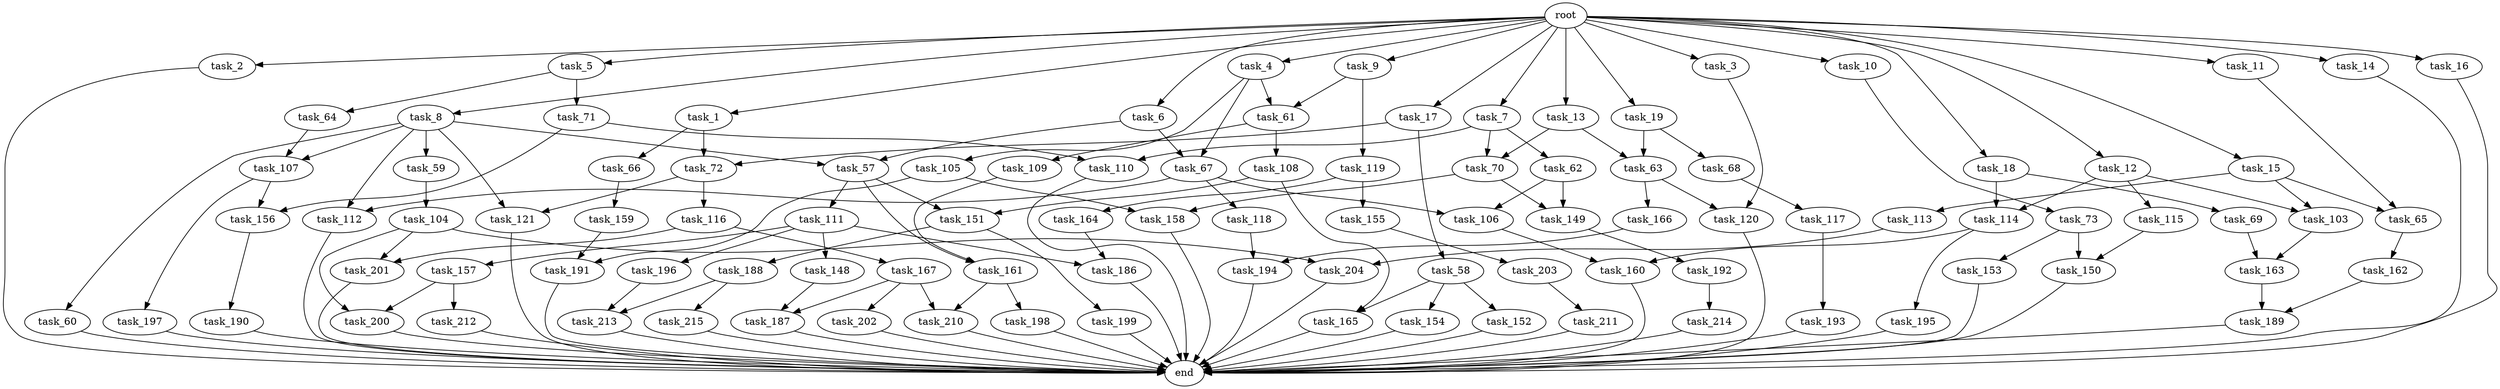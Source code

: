digraph G {
  root [size="0.000000"];
  task_1 [size="1024.000000"];
  task_2 [size="1024.000000"];
  task_3 [size="1024.000000"];
  task_4 [size="1024.000000"];
  task_5 [size="1024.000000"];
  task_6 [size="1024.000000"];
  task_7 [size="1024.000000"];
  task_8 [size="1024.000000"];
  task_9 [size="1024.000000"];
  task_10 [size="1024.000000"];
  task_11 [size="1024.000000"];
  task_12 [size="1024.000000"];
  task_13 [size="1024.000000"];
  task_14 [size="1024.000000"];
  task_15 [size="1024.000000"];
  task_16 [size="1024.000000"];
  task_17 [size="1024.000000"];
  task_18 [size="1024.000000"];
  task_19 [size="1024.000000"];
  task_57 [size="1554778161152.000000"];
  task_58 [size="420906795008.000000"];
  task_59 [size="695784701952.000000"];
  task_60 [size="695784701952.000000"];
  task_61 [size="523986010112.000000"];
  task_62 [size="137438953472.000000"];
  task_63 [size="996432412672.000000"];
  task_64 [size="137438953472.000000"];
  task_65 [size="970662608896.000000"];
  task_66 [size="309237645312.000000"];
  task_67 [size="1073741824000.000000"];
  task_68 [size="858993459200.000000"];
  task_69 [size="420906795008.000000"];
  task_70 [size="274877906944.000000"];
  task_71 [size="137438953472.000000"];
  task_72 [size="730144440320.000000"];
  task_73 [size="77309411328.000000"];
  task_103 [size="730144440320.000000"];
  task_104 [size="549755813888.000000"];
  task_105 [size="214748364800.000000"];
  task_106 [size="111669149696.000000"];
  task_107 [size="1005022347264.000000"];
  task_108 [size="309237645312.000000"];
  task_109 [size="309237645312.000000"];
  task_110 [size="446676598784.000000"];
  task_111 [size="858993459200.000000"];
  task_112 [size="730144440320.000000"];
  task_113 [size="420906795008.000000"];
  task_114 [size="730144440320.000000"];
  task_115 [size="309237645312.000000"];
  task_116 [size="137438953472.000000"];
  task_117 [size="420906795008.000000"];
  task_118 [size="34359738368.000000"];
  task_119 [size="309237645312.000000"];
  task_120 [size="386547056640.000000"];
  task_121 [size="833223655424.000000"];
  task_148 [size="34359738368.000000"];
  task_149 [size="773094113280.000000"];
  task_150 [size="249108103168.000000"];
  task_151 [size="1168231104512.000000"];
  task_152 [size="695784701952.000000"];
  task_153 [size="34359738368.000000"];
  task_154 [size="695784701952.000000"];
  task_155 [size="420906795008.000000"];
  task_156 [size="446676598784.000000"];
  task_157 [size="34359738368.000000"];
  task_158 [size="1116691496960.000000"];
  task_159 [size="214748364800.000000"];
  task_160 [size="498216206336.000000"];
  task_161 [size="1554778161152.000000"];
  task_162 [size="858993459200.000000"];
  task_163 [size="833223655424.000000"];
  task_164 [size="420906795008.000000"];
  task_165 [size="1005022347264.000000"];
  task_166 [size="77309411328.000000"];
  task_167 [size="858993459200.000000"];
  task_186 [size="893353197568.000000"];
  task_187 [size="429496729600.000000"];
  task_188 [size="309237645312.000000"];
  task_189 [size="1408749273088.000000"];
  task_190 [size="695784701952.000000"];
  task_191 [size="970662608896.000000"];
  task_192 [size="214748364800.000000"];
  task_193 [size="695784701952.000000"];
  task_194 [size="249108103168.000000"];
  task_195 [size="77309411328.000000"];
  task_196 [size="34359738368.000000"];
  task_197 [size="137438953472.000000"];
  task_198 [size="77309411328.000000"];
  task_199 [size="309237645312.000000"];
  task_200 [size="1717986918400.000000"];
  task_201 [size="1717986918400.000000"];
  task_202 [size="214748364800.000000"];
  task_203 [size="137438953472.000000"];
  task_204 [size="1554778161152.000000"];
  task_210 [size="292057776128.000000"];
  task_211 [size="34359738368.000000"];
  task_212 [size="858993459200.000000"];
  task_213 [size="292057776128.000000"];
  task_214 [size="309237645312.000000"];
  task_215 [size="214748364800.000000"];
  end [size="0.000000"];

  root -> task_1 [size="1.000000"];
  root -> task_2 [size="1.000000"];
  root -> task_3 [size="1.000000"];
  root -> task_4 [size="1.000000"];
  root -> task_5 [size="1.000000"];
  root -> task_6 [size="1.000000"];
  root -> task_7 [size="1.000000"];
  root -> task_8 [size="1.000000"];
  root -> task_9 [size="1.000000"];
  root -> task_10 [size="1.000000"];
  root -> task_11 [size="1.000000"];
  root -> task_12 [size="1.000000"];
  root -> task_13 [size="1.000000"];
  root -> task_14 [size="1.000000"];
  root -> task_15 [size="1.000000"];
  root -> task_16 [size="1.000000"];
  root -> task_17 [size="1.000000"];
  root -> task_18 [size="1.000000"];
  root -> task_19 [size="1.000000"];
  task_1 -> task_66 [size="301989888.000000"];
  task_1 -> task_72 [size="301989888.000000"];
  task_2 -> end [size="1.000000"];
  task_3 -> task_120 [size="301989888.000000"];
  task_4 -> task_61 [size="209715200.000000"];
  task_4 -> task_67 [size="209715200.000000"];
  task_4 -> task_105 [size="209715200.000000"];
  task_5 -> task_64 [size="134217728.000000"];
  task_5 -> task_71 [size="134217728.000000"];
  task_6 -> task_57 [size="838860800.000000"];
  task_6 -> task_67 [size="838860800.000000"];
  task_7 -> task_62 [size="134217728.000000"];
  task_7 -> task_70 [size="134217728.000000"];
  task_7 -> task_110 [size="134217728.000000"];
  task_8 -> task_57 [size="679477248.000000"];
  task_8 -> task_59 [size="679477248.000000"];
  task_8 -> task_60 [size="679477248.000000"];
  task_8 -> task_107 [size="679477248.000000"];
  task_8 -> task_112 [size="679477248.000000"];
  task_8 -> task_121 [size="679477248.000000"];
  task_9 -> task_61 [size="301989888.000000"];
  task_9 -> task_119 [size="301989888.000000"];
  task_10 -> task_73 [size="75497472.000000"];
  task_11 -> task_65 [size="536870912.000000"];
  task_12 -> task_103 [size="301989888.000000"];
  task_12 -> task_114 [size="301989888.000000"];
  task_12 -> task_115 [size="301989888.000000"];
  task_13 -> task_63 [size="134217728.000000"];
  task_13 -> task_70 [size="134217728.000000"];
  task_14 -> end [size="1.000000"];
  task_15 -> task_65 [size="411041792.000000"];
  task_15 -> task_103 [size="411041792.000000"];
  task_15 -> task_113 [size="411041792.000000"];
  task_16 -> end [size="1.000000"];
  task_17 -> task_58 [size="411041792.000000"];
  task_17 -> task_72 [size="411041792.000000"];
  task_18 -> task_69 [size="411041792.000000"];
  task_18 -> task_114 [size="411041792.000000"];
  task_19 -> task_63 [size="838860800.000000"];
  task_19 -> task_68 [size="838860800.000000"];
  task_57 -> task_111 [size="838860800.000000"];
  task_57 -> task_151 [size="838860800.000000"];
  task_57 -> task_161 [size="838860800.000000"];
  task_58 -> task_152 [size="679477248.000000"];
  task_58 -> task_154 [size="679477248.000000"];
  task_58 -> task_165 [size="679477248.000000"];
  task_59 -> task_104 [size="536870912.000000"];
  task_60 -> end [size="1.000000"];
  task_61 -> task_108 [size="301989888.000000"];
  task_61 -> task_109 [size="301989888.000000"];
  task_62 -> task_106 [size="75497472.000000"];
  task_62 -> task_149 [size="75497472.000000"];
  task_63 -> task_120 [size="75497472.000000"];
  task_63 -> task_166 [size="75497472.000000"];
  task_64 -> task_107 [size="301989888.000000"];
  task_65 -> task_162 [size="838860800.000000"];
  task_66 -> task_159 [size="209715200.000000"];
  task_67 -> task_106 [size="33554432.000000"];
  task_67 -> task_112 [size="33554432.000000"];
  task_67 -> task_118 [size="33554432.000000"];
  task_68 -> task_117 [size="411041792.000000"];
  task_69 -> task_163 [size="134217728.000000"];
  task_70 -> task_149 [size="679477248.000000"];
  task_70 -> task_158 [size="679477248.000000"];
  task_71 -> task_110 [size="301989888.000000"];
  task_71 -> task_156 [size="301989888.000000"];
  task_72 -> task_116 [size="134217728.000000"];
  task_72 -> task_121 [size="134217728.000000"];
  task_73 -> task_150 [size="33554432.000000"];
  task_73 -> task_153 [size="33554432.000000"];
  task_103 -> task_163 [size="679477248.000000"];
  task_104 -> task_200 [size="838860800.000000"];
  task_104 -> task_201 [size="838860800.000000"];
  task_104 -> task_204 [size="838860800.000000"];
  task_105 -> task_158 [size="411041792.000000"];
  task_105 -> task_191 [size="411041792.000000"];
  task_106 -> task_160 [size="411041792.000000"];
  task_107 -> task_156 [size="134217728.000000"];
  task_107 -> task_197 [size="134217728.000000"];
  task_108 -> task_151 [size="301989888.000000"];
  task_108 -> task_165 [size="301989888.000000"];
  task_109 -> task_161 [size="679477248.000000"];
  task_110 -> end [size="1.000000"];
  task_111 -> task_148 [size="33554432.000000"];
  task_111 -> task_157 [size="33554432.000000"];
  task_111 -> task_186 [size="33554432.000000"];
  task_111 -> task_196 [size="33554432.000000"];
  task_112 -> end [size="1.000000"];
  task_113 -> task_204 [size="679477248.000000"];
  task_114 -> task_160 [size="75497472.000000"];
  task_114 -> task_195 [size="75497472.000000"];
  task_115 -> task_150 [size="209715200.000000"];
  task_116 -> task_167 [size="838860800.000000"];
  task_116 -> task_201 [size="838860800.000000"];
  task_117 -> task_193 [size="679477248.000000"];
  task_118 -> task_194 [size="209715200.000000"];
  task_119 -> task_155 [size="411041792.000000"];
  task_119 -> task_164 [size="411041792.000000"];
  task_120 -> end [size="1.000000"];
  task_121 -> end [size="1.000000"];
  task_148 -> task_187 [size="209715200.000000"];
  task_149 -> task_192 [size="209715200.000000"];
  task_150 -> end [size="1.000000"];
  task_151 -> task_188 [size="301989888.000000"];
  task_151 -> task_199 [size="301989888.000000"];
  task_152 -> end [size="1.000000"];
  task_153 -> end [size="1.000000"];
  task_154 -> end [size="1.000000"];
  task_155 -> task_203 [size="134217728.000000"];
  task_156 -> task_190 [size="679477248.000000"];
  task_157 -> task_200 [size="838860800.000000"];
  task_157 -> task_212 [size="838860800.000000"];
  task_158 -> end [size="1.000000"];
  task_159 -> task_191 [size="536870912.000000"];
  task_160 -> end [size="1.000000"];
  task_161 -> task_198 [size="75497472.000000"];
  task_161 -> task_210 [size="75497472.000000"];
  task_162 -> task_189 [size="536870912.000000"];
  task_163 -> task_189 [size="838860800.000000"];
  task_164 -> task_186 [size="838860800.000000"];
  task_165 -> end [size="1.000000"];
  task_166 -> task_194 [size="33554432.000000"];
  task_167 -> task_187 [size="209715200.000000"];
  task_167 -> task_202 [size="209715200.000000"];
  task_167 -> task_210 [size="209715200.000000"];
  task_186 -> end [size="1.000000"];
  task_187 -> end [size="1.000000"];
  task_188 -> task_213 [size="209715200.000000"];
  task_188 -> task_215 [size="209715200.000000"];
  task_189 -> end [size="1.000000"];
  task_190 -> end [size="1.000000"];
  task_191 -> end [size="1.000000"];
  task_192 -> task_214 [size="301989888.000000"];
  task_193 -> end [size="1.000000"];
  task_194 -> end [size="1.000000"];
  task_195 -> end [size="1.000000"];
  task_196 -> task_213 [size="75497472.000000"];
  task_197 -> end [size="1.000000"];
  task_198 -> end [size="1.000000"];
  task_199 -> end [size="1.000000"];
  task_200 -> end [size="1.000000"];
  task_201 -> end [size="1.000000"];
  task_202 -> end [size="1.000000"];
  task_203 -> task_211 [size="33554432.000000"];
  task_204 -> end [size="1.000000"];
  task_210 -> end [size="1.000000"];
  task_211 -> end [size="1.000000"];
  task_212 -> end [size="1.000000"];
  task_213 -> end [size="1.000000"];
  task_214 -> end [size="1.000000"];
  task_215 -> end [size="1.000000"];
}

